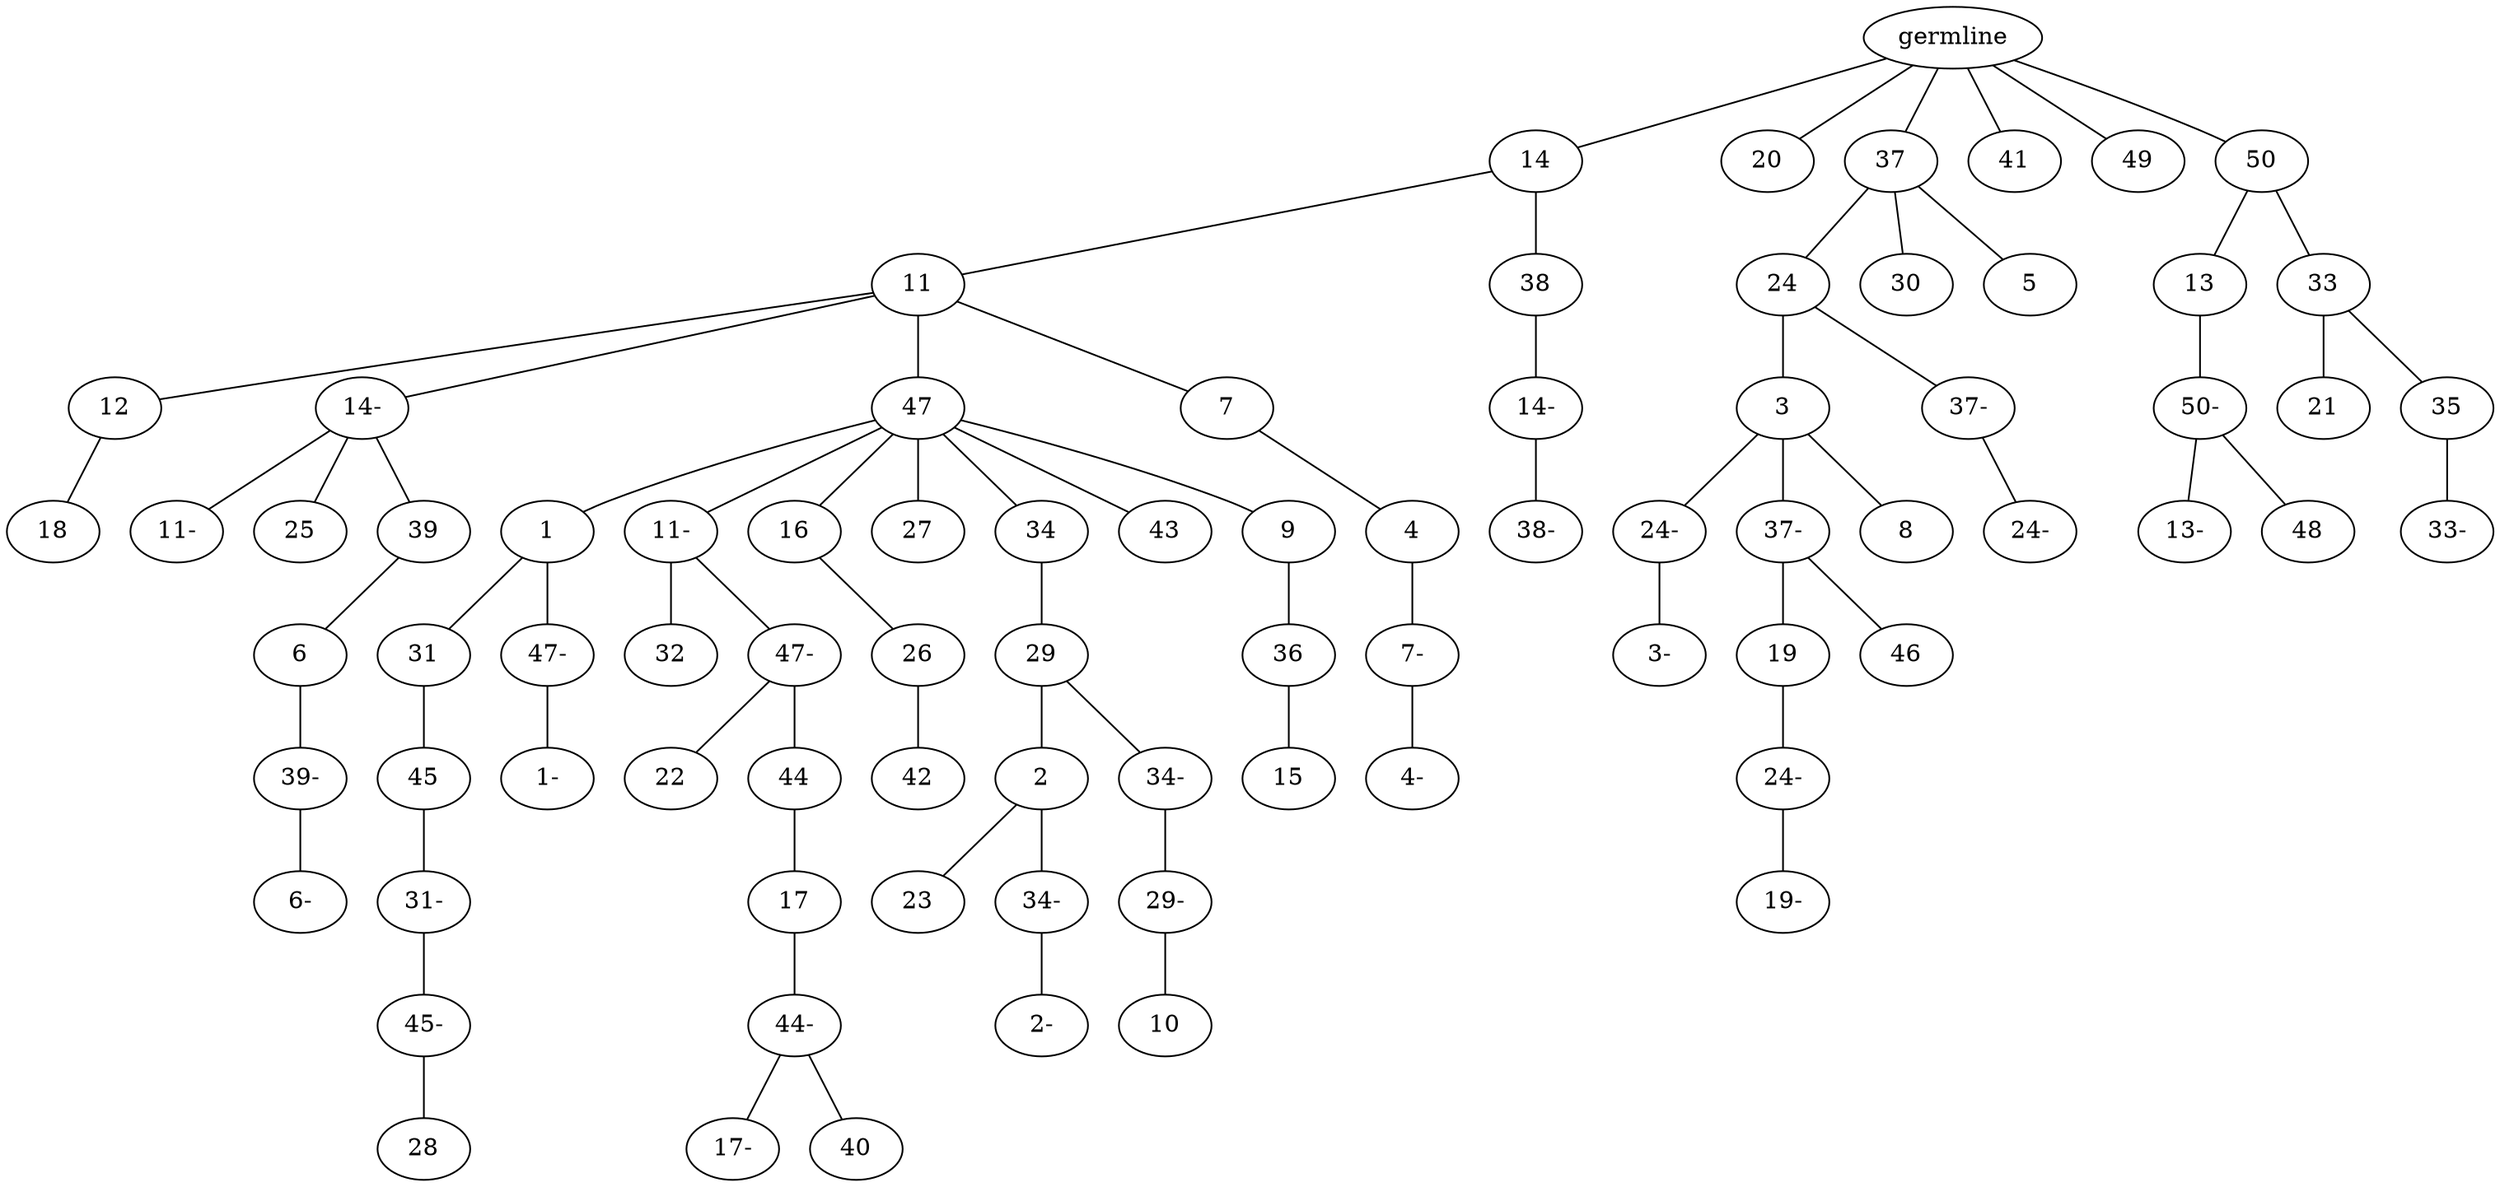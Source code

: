 graph tree {
    "140042172543520" [label="germline"];
    "140042167211728" [label="14"];
    "140042167211440" [label="11"];
    "140042167212640" [label="12"];
    "140042167210864" [label="18"];
    "140042167210624" [label="14-"];
    "140042167212208" [label="11-"];
    "140042167211584" [label="25"];
    "140042167211344" [label="39"];
    "140042167211152" [label="6"];
    "140042167210480" [label="39-"];
    "140042167137712" [label="6-"];
    "140042167212976" [label="47"];
    "140042167211392" [label="1"];
    "140042167137472" [label="31"];
    "140042167137136" [label="45"];
    "140042167136704" [label="31-"];
    "140042167136416" [label="45-"];
    "140042175993936" [label="28"];
    "140042167137904" [label="47-"];
    "140042167137376" [label="1-"];
    "140042167210576" [label="11-"];
    "140042167138144" [label="32"];
    "140042167140064" [label="47-"];
    "140042167138960" [label="22"];
    "140042167139104" [label="44"];
    "140042167139824" [label="17"];
    "140042167138624" [label="44-"];
    "140042167139680" [label="17-"];
    "140042167137520" [label="40"];
    "140042167136848" [label="16"];
    "140042167138384" [label="26"];
    "140042167139200" [label="42"];
    "140042167137952" [label="27"];
    "140042167138336" [label="34"];
    "140042167136560" [label="29"];
    "140042189071072" [label="2"];
    "140042189070736" [label="23"];
    "140042189071120" [label="34-"];
    "140042189072224" [label="2-"];
    "140042189072080" [label="34-"];
    "140042189072656" [label="29-"];
    "140042189071360" [label="10"];
    "140042167138912" [label="43"];
    "140042167139872" [label="9"];
    "140042167138192" [label="36"];
    "140042189070496" [label="15"];
    "140042167212400" [label="7"];
    "140042189072800" [label="4"];
    "140042189071024" [label="7-"];
    "140042189072896" [label="4-"];
    "140042167210768" [label="38"];
    "140042189071984" [label="14-"];
    "140042189073376" [label="38-"];
    "140042167213936" [label="20"];
    "140042167213408" [label="37"];
    "140042189073616" [label="24"];
    "140042189071168" [label="3"];
    "140042189074336" [label="24-"];
    "140042189073184" [label="3-"];
    "140042189071216" [label="37-"];
    "140042189074048" [label="19"];
    "140042189072416" [label="24-"];
    "140042189071744" [label="19-"];
    "140042189071264" [label="46"];
    "140042189072944" [label="8"];
    "140042189073712" [label="37-"];
    "140042189070688" [label="24-"];
    "140042189071312" [label="30"];
    "140042189070448" [label="5"];
    "140042189071888" [label="41"];
    "140042189071792" [label="49"];
    "140042183641840" [label="50"];
    "140042183641552" [label="13"];
    "140042183642176" [label="50-"];
    "140042183640736" [label="13-"];
    "140042183642416" [label="48"];
    "140042183641648" [label="33"];
    "140042167212016" [label="21"];
    "140042183640448" [label="35"];
    "140042183640400" [label="33-"];
    "140042172543520" -- "140042167211728";
    "140042172543520" -- "140042167213936";
    "140042172543520" -- "140042167213408";
    "140042172543520" -- "140042189071888";
    "140042172543520" -- "140042189071792";
    "140042172543520" -- "140042183641840";
    "140042167211728" -- "140042167211440";
    "140042167211728" -- "140042167210768";
    "140042167211440" -- "140042167212640";
    "140042167211440" -- "140042167210624";
    "140042167211440" -- "140042167212976";
    "140042167211440" -- "140042167212400";
    "140042167212640" -- "140042167210864";
    "140042167210624" -- "140042167212208";
    "140042167210624" -- "140042167211584";
    "140042167210624" -- "140042167211344";
    "140042167211344" -- "140042167211152";
    "140042167211152" -- "140042167210480";
    "140042167210480" -- "140042167137712";
    "140042167212976" -- "140042167211392";
    "140042167212976" -- "140042167210576";
    "140042167212976" -- "140042167136848";
    "140042167212976" -- "140042167137952";
    "140042167212976" -- "140042167138336";
    "140042167212976" -- "140042167138912";
    "140042167212976" -- "140042167139872";
    "140042167211392" -- "140042167137472";
    "140042167211392" -- "140042167137904";
    "140042167137472" -- "140042167137136";
    "140042167137136" -- "140042167136704";
    "140042167136704" -- "140042167136416";
    "140042167136416" -- "140042175993936";
    "140042167137904" -- "140042167137376";
    "140042167210576" -- "140042167138144";
    "140042167210576" -- "140042167140064";
    "140042167140064" -- "140042167138960";
    "140042167140064" -- "140042167139104";
    "140042167139104" -- "140042167139824";
    "140042167139824" -- "140042167138624";
    "140042167138624" -- "140042167139680";
    "140042167138624" -- "140042167137520";
    "140042167136848" -- "140042167138384";
    "140042167138384" -- "140042167139200";
    "140042167138336" -- "140042167136560";
    "140042167136560" -- "140042189071072";
    "140042167136560" -- "140042189072080";
    "140042189071072" -- "140042189070736";
    "140042189071072" -- "140042189071120";
    "140042189071120" -- "140042189072224";
    "140042189072080" -- "140042189072656";
    "140042189072656" -- "140042189071360";
    "140042167139872" -- "140042167138192";
    "140042167138192" -- "140042189070496";
    "140042167212400" -- "140042189072800";
    "140042189072800" -- "140042189071024";
    "140042189071024" -- "140042189072896";
    "140042167210768" -- "140042189071984";
    "140042189071984" -- "140042189073376";
    "140042167213408" -- "140042189073616";
    "140042167213408" -- "140042189071312";
    "140042167213408" -- "140042189070448";
    "140042189073616" -- "140042189071168";
    "140042189073616" -- "140042189073712";
    "140042189071168" -- "140042189074336";
    "140042189071168" -- "140042189071216";
    "140042189071168" -- "140042189072944";
    "140042189074336" -- "140042189073184";
    "140042189071216" -- "140042189074048";
    "140042189071216" -- "140042189071264";
    "140042189074048" -- "140042189072416";
    "140042189072416" -- "140042189071744";
    "140042189073712" -- "140042189070688";
    "140042183641840" -- "140042183641552";
    "140042183641840" -- "140042183641648";
    "140042183641552" -- "140042183642176";
    "140042183642176" -- "140042183640736";
    "140042183642176" -- "140042183642416";
    "140042183641648" -- "140042167212016";
    "140042183641648" -- "140042183640448";
    "140042183640448" -- "140042183640400";
}
